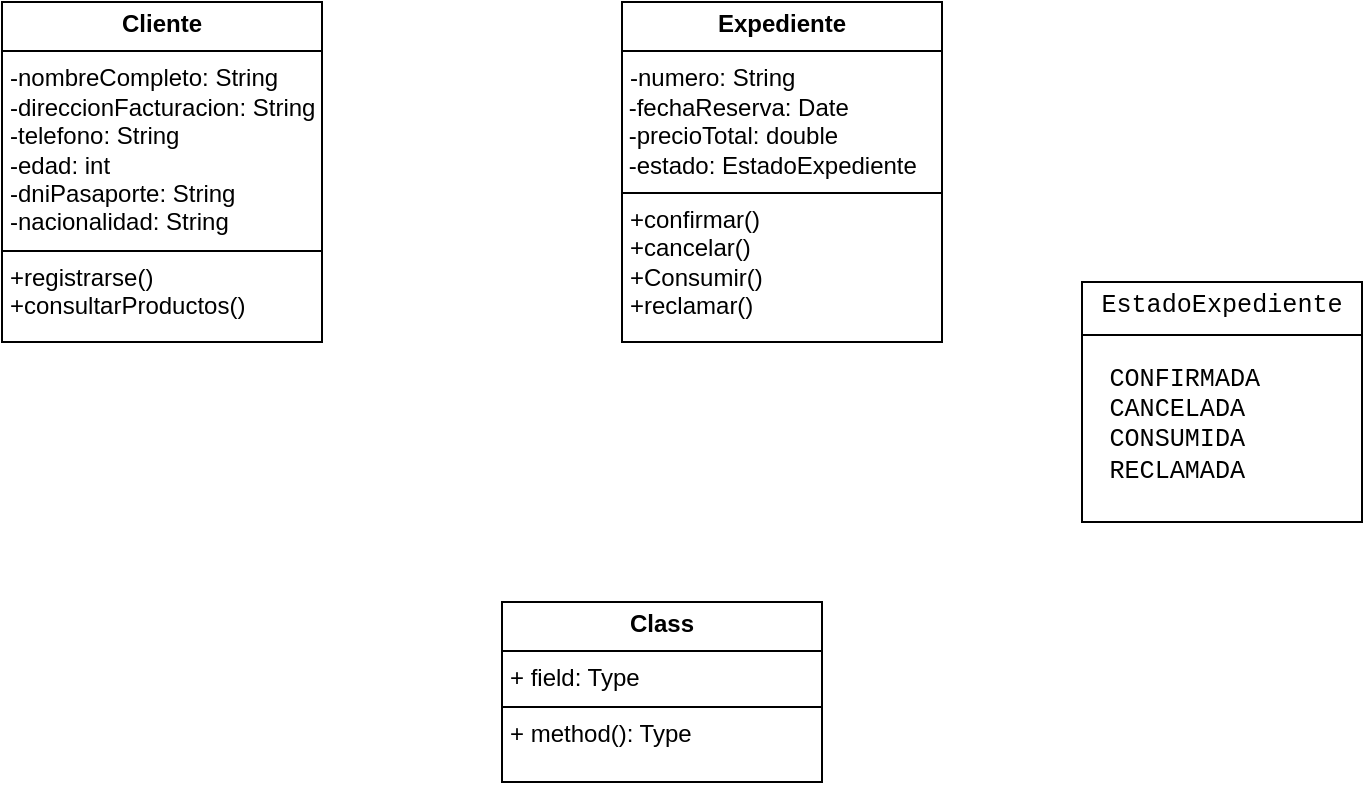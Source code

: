 <mxfile version="26.2.14">
  <diagram name="Página-1" id="e05zVgeX9Po_7f8kxeoD">
    <mxGraphModel dx="784" dy="1136" grid="1" gridSize="10" guides="1" tooltips="1" connect="1" arrows="1" fold="1" page="1" pageScale="1" pageWidth="827" pageHeight="1169" math="0" shadow="0">
      <root>
        <mxCell id="0" />
        <mxCell id="1" parent="0" />
        <mxCell id="a-NNazNm-omcJ5f1Oo-s-2" value="&lt;p style=&quot;margin:0px;margin-top:4px;text-align:center;&quot;&gt;&lt;b&gt;Cliente&lt;/b&gt;&lt;/p&gt;&lt;hr size=&quot;1&quot; style=&quot;border-style:solid;&quot;&gt;&lt;p style=&quot;margin:0px;margin-left:4px;&quot;&gt;-nombreCompleto: String&lt;/p&gt;&lt;p style=&quot;margin:0px;margin-left:4px;&quot;&gt;-direccionFacturacion: String&lt;/p&gt;&lt;p style=&quot;margin:0px;margin-left:4px;&quot;&gt;-telefono: String&lt;/p&gt;&lt;p style=&quot;margin:0px;margin-left:4px;&quot;&gt;-edad: int&lt;/p&gt;&lt;p style=&quot;margin:0px;margin-left:4px;&quot;&gt;-dniPasaporte: String&lt;/p&gt;&lt;p style=&quot;margin:0px;margin-left:4px;&quot;&gt;-nacionalidad: String&lt;/p&gt;&lt;hr size=&quot;1&quot; style=&quot;border-style:solid;&quot;&gt;&lt;p style=&quot;margin:0px;margin-left:4px;&quot;&gt;+registrarse()&lt;br&gt;  +consultarProductos()&lt;/p&gt;" style="verticalAlign=top;align=left;overflow=fill;html=1;whiteSpace=wrap;" vertex="1" parent="1">
          <mxGeometry x="70" y="140" width="160" height="170" as="geometry" />
        </mxCell>
        <mxCell id="a-NNazNm-omcJ5f1Oo-s-4" value="&lt;p style=&quot;margin:0px;margin-top:4px;text-align:center;&quot;&gt;&lt;b&gt;Expediente&lt;/b&gt;&lt;/p&gt;&lt;hr size=&quot;1&quot; style=&quot;border-style:solid;&quot;&gt;&lt;p style=&quot;margin:0px;margin-left:4px;&quot;&gt;&lt;span style=&quot;background-color: transparent; color: light-dark(rgb(0, 0, 0), rgb(255, 255, 255));&quot;&gt;-numero: String&amp;nbsp;&lt;/span&gt;&lt;/p&gt;&lt;div&gt;&lt;div&gt;&amp;nbsp;-fechaReserva: Date&amp;nbsp;&lt;/div&gt;&lt;div&gt;&amp;nbsp;-precioTotal: double&lt;/div&gt;&lt;div&gt;&amp;nbsp;-estado: EstadoExpediente&lt;/div&gt;&lt;/div&gt;&lt;hr size=&quot;1&quot; style=&quot;border-style:solid;&quot;&gt;&lt;p style=&quot;margin: 0px 0px 0px 4px;&quot;&gt;+confirmar()&amp;nbsp;&lt;/p&gt;&lt;p style=&quot;margin: 0px 0px 0px 4px;&quot;&gt;+cancelar()&lt;br&gt;+Consumir()&lt;br&gt;+reclamar()&lt;/p&gt;" style="verticalAlign=top;align=left;overflow=fill;html=1;whiteSpace=wrap;" vertex="1" parent="1">
          <mxGeometry x="380" y="140" width="160" height="170" as="geometry" />
        </mxCell>
        <mxCell id="a-NNazNm-omcJ5f1Oo-s-5" value="&lt;p style=&quot;margin:0px;margin-top:4px;text-align:center;&quot;&gt;&lt;span style=&quot;font-family: Menlo, &amp;quot;Roboto Mono&amp;quot;, &amp;quot;Courier New&amp;quot;, Courier, monospace, Inter, sans-serif; font-size: 12.573px; background-color: transparent; color: light-dark(rgb(0, 0, 0), rgb(255, 255, 255)); text-align: left;&quot;&gt;EstadoExpediente&lt;/span&gt;&lt;/p&gt;&lt;hr size=&quot;1&quot; style=&quot;border-style:solid;&quot;&gt;&lt;div style=&quot;height:2px;&quot;&gt;&lt;pre style=&quot;font-family: Menlo, &amp;quot;Roboto Mono&amp;quot;, &amp;quot;Courier New&amp;quot;, Courier, monospace, Inter, sans-serif; overflow: auto; padding: 9.144px 13.716px; text-wrap-mode: wrap; word-break: break-all; font-size: 12.573px; margin-top: 0px !important; margin-bottom: 0px !important;&quot;&gt;CONFIRMADA&lt;br&gt;CANCELADA&lt;br&gt;CONSUMIDA&lt;br&gt;RECLAMADA&lt;/pre&gt;&lt;/div&gt;" style="verticalAlign=top;align=left;overflow=fill;html=1;whiteSpace=wrap;" vertex="1" parent="1">
          <mxGeometry x="610" y="280" width="140" height="120" as="geometry" />
        </mxCell>
        <mxCell id="a-NNazNm-omcJ5f1Oo-s-6" value="&lt;p style=&quot;margin:0px;margin-top:4px;text-align:center;&quot;&gt;&lt;b&gt;Class&lt;/b&gt;&lt;/p&gt;&lt;hr size=&quot;1&quot; style=&quot;border-style:solid;&quot;/&gt;&lt;p style=&quot;margin:0px;margin-left:4px;&quot;&gt;+ field: Type&lt;/p&gt;&lt;hr size=&quot;1&quot; style=&quot;border-style:solid;&quot;/&gt;&lt;p style=&quot;margin:0px;margin-left:4px;&quot;&gt;+ method(): Type&lt;/p&gt;" style="verticalAlign=top;align=left;overflow=fill;html=1;whiteSpace=wrap;" vertex="1" parent="1">
          <mxGeometry x="320" y="440" width="160" height="90" as="geometry" />
        </mxCell>
      </root>
    </mxGraphModel>
  </diagram>
</mxfile>
